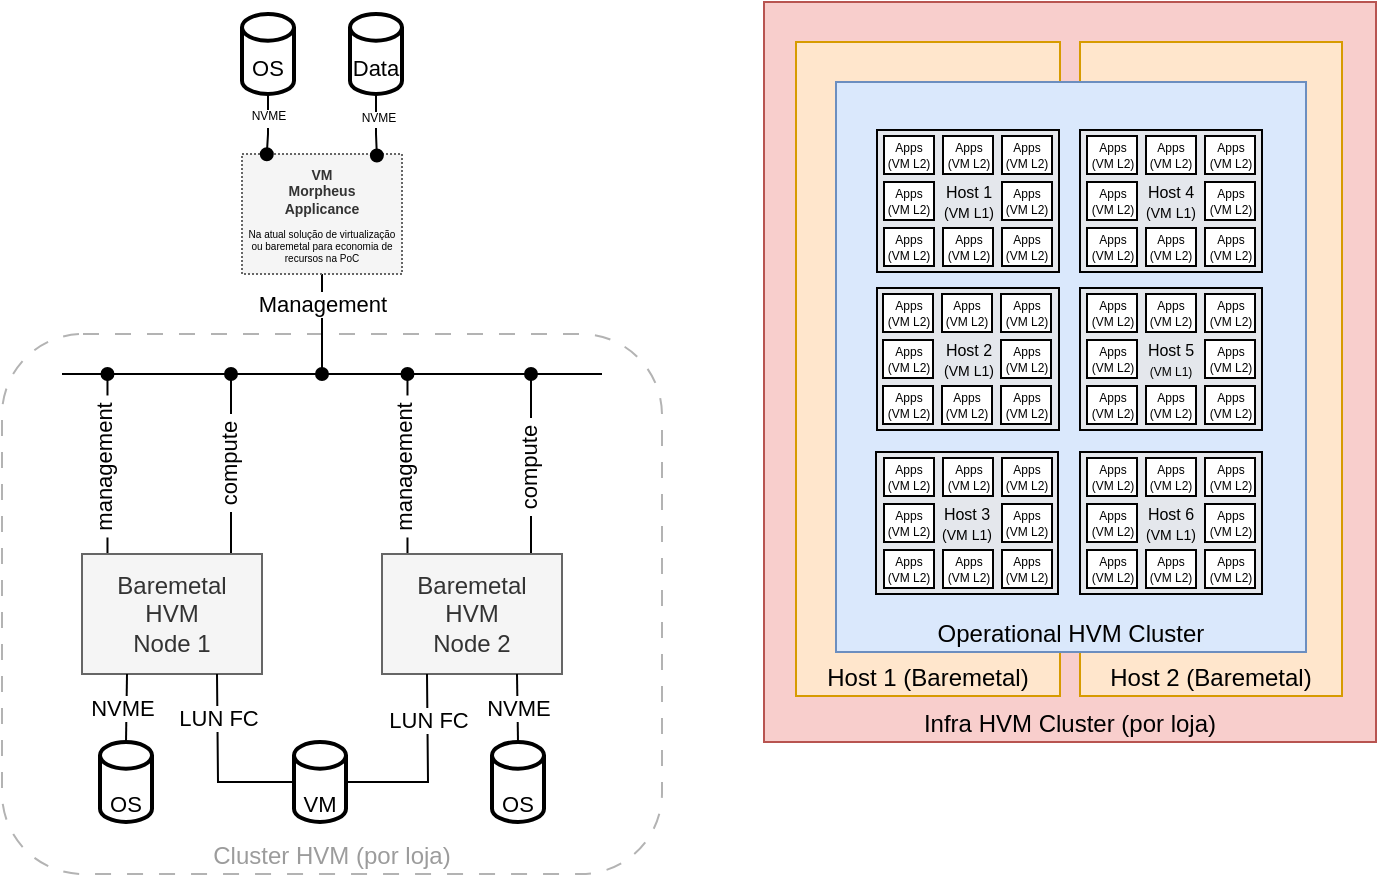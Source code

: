 <mxfile version="28.0.6">
  <diagram name="Página-1" id="3F7QEQXIzWGhVAraJ914">
    <mxGraphModel dx="1425" dy="580" grid="0" gridSize="10" guides="1" tooltips="1" connect="1" arrows="1" fold="1" page="1" pageScale="1" pageWidth="827" pageHeight="1169" math="0" shadow="0">
      <root>
        <mxCell id="0" />
        <mxCell id="1" parent="0" />
        <mxCell id="7OqAvTRWnbTa5GXEed1M-41" value="Infra HVM Cluster (por loja)" style="rounded=0;whiteSpace=wrap;html=1;labelBorderColor=none;labelBackgroundColor=none;verticalAlign=bottom;fillColor=#f8cecc;strokeColor=#b85450;" vertex="1" parent="1">
          <mxGeometry x="431" y="32" width="306" height="370" as="geometry" />
        </mxCell>
        <mxCell id="7OqAvTRWnbTa5GXEed1M-15" value="Host 1 (Baremetal)" style="rounded=0;whiteSpace=wrap;html=1;verticalAlign=bottom;fillColor=#ffe6cc;strokeColor=#d79b00;" vertex="1" parent="1">
          <mxGeometry x="447" y="52" width="132" height="327" as="geometry" />
        </mxCell>
        <mxCell id="7OqAvTRWnbTa5GXEed1M-40" value="Host 2 (Baremetal)" style="rounded=0;whiteSpace=wrap;html=1;verticalAlign=bottom;fillColor=#ffe6cc;strokeColor=#d79b00;" vertex="1" parent="1">
          <mxGeometry x="589" y="52" width="131" height="327" as="geometry" />
        </mxCell>
        <mxCell id="7OqAvTRWnbTa5GXEed1M-26" value="&lt;span style=&quot;background-color: light-dark(rgb(218, 232, 251), rgb(237, 237, 237));&quot;&gt;Operational HVM Cluster&lt;/span&gt;" style="rounded=0;whiteSpace=wrap;html=1;labelBorderColor=none;labelBackgroundColor=none;verticalAlign=bottom;fillColor=#dae8fc;strokeColor=#6c8ebf;" vertex="1" parent="1">
          <mxGeometry x="467" y="72" width="235" height="285" as="geometry" />
        </mxCell>
        <mxCell id="2d2OQ-Xcoo-JY3IukJex-56" value="Cluster HVM (por loja)" style="rounded=1;whiteSpace=wrap;html=1;dashed=1;dashPattern=8 8;strokeColor=#B3B3B3;verticalAlign=bottom;fontColor=light-dark(#9c9c9c, #ededed);" parent="1" vertex="1">
          <mxGeometry x="50" y="198" width="330" height="270" as="geometry" />
        </mxCell>
        <mxCell id="2d2OQ-Xcoo-JY3IukJex-14" style="edgeStyle=orthogonalEdgeStyle;rounded=0;orthogonalLoop=1;jettySize=auto;html=1;endArrow=oval;endFill=1;" parent="1" source="2d2OQ-Xcoo-JY3IukJex-1" edge="1">
          <mxGeometry relative="1" as="geometry">
            <mxPoint x="210" y="218" as="targetPoint" />
          </mxGeometry>
        </mxCell>
        <mxCell id="2d2OQ-Xcoo-JY3IukJex-15" value="Management" style="edgeLabel;html=1;align=center;verticalAlign=middle;resizable=0;points=[];fontSize=11;" parent="2d2OQ-Xcoo-JY3IukJex-14" vertex="1" connectable="0">
          <mxGeometry x="-0.145" relative="1" as="geometry">
            <mxPoint y="-7" as="offset" />
          </mxGeometry>
        </mxCell>
        <mxCell id="2d2OQ-Xcoo-JY3IukJex-1" value="&lt;div&gt;&lt;b&gt;&lt;font style=&quot;font-size: 7px;&quot;&gt;VM&lt;/font&gt;&lt;/b&gt;&lt;/div&gt;&lt;b&gt;&lt;font style=&quot;font-size: 7px;&quot;&gt;Morpheus&lt;/font&gt;&lt;/b&gt;&lt;div&gt;&lt;b&gt;&lt;font style=&quot;font-size: 7px;&quot;&gt;Applicance&lt;/font&gt;&lt;/b&gt;&lt;/div&gt;" style="rounded=0;whiteSpace=wrap;html=1;dashed=1;dashPattern=1 1;fontSize=6;verticalAlign=top;fillColor=#f5f5f5;fontColor=#333333;strokeColor=#666666;" parent="1" vertex="1">
          <mxGeometry x="170" y="108" width="80" height="60" as="geometry" />
        </mxCell>
        <mxCell id="2d2OQ-Xcoo-JY3IukJex-22" style="edgeStyle=orthogonalEdgeStyle;rounded=0;orthogonalLoop=1;jettySize=auto;html=1;endArrow=oval;endFill=1;startSize=5;align=center;fontSize=7;" parent="1" edge="1">
          <mxGeometry relative="1" as="geometry">
            <mxPoint x="102.74" y="218" as="targetPoint" />
            <mxPoint x="102.74" y="308" as="sourcePoint" />
          </mxGeometry>
        </mxCell>
        <mxCell id="2d2OQ-Xcoo-JY3IukJex-29" value="&amp;nbsp;management&amp;nbsp;" style="edgeLabel;html=1;align=center;verticalAlign=middle;resizable=0;points=[];horizontal=0;" parent="2d2OQ-Xcoo-JY3IukJex-22" vertex="1" connectable="0">
          <mxGeometry x="0.093" relative="1" as="geometry">
            <mxPoint x="-2" y="6" as="offset" />
          </mxGeometry>
        </mxCell>
        <mxCell id="2d2OQ-Xcoo-JY3IukJex-24" style="edgeStyle=orthogonalEdgeStyle;rounded=0;orthogonalLoop=1;jettySize=auto;html=1;endArrow=oval;endFill=1;" parent="1" edge="1">
          <mxGeometry relative="1" as="geometry">
            <mxPoint x="164.5" y="218" as="targetPoint" />
            <mxPoint x="164.5" y="308" as="sourcePoint" />
          </mxGeometry>
        </mxCell>
        <mxCell id="2d2OQ-Xcoo-JY3IukJex-30" value="&amp;nbsp;compute&amp;nbsp;" style="edgeLabel;html=1;align=center;verticalAlign=middle;resizable=0;points=[];horizontal=0;" parent="2d2OQ-Xcoo-JY3IukJex-24" vertex="1" connectable="0">
          <mxGeometry x="0.081" y="1" relative="1" as="geometry">
            <mxPoint y="4" as="offset" />
          </mxGeometry>
        </mxCell>
        <mxCell id="2d2OQ-Xcoo-JY3IukJex-2" value="&lt;div&gt;Baremetal&lt;/div&gt;HVM&lt;div&gt;Node 1&lt;/div&gt;" style="rounded=0;whiteSpace=wrap;html=1;fillColor=#f5f5f5;fontColor=#333333;strokeColor=#666666;" parent="1" vertex="1">
          <mxGeometry x="90" y="308" width="90" height="60" as="geometry" />
        </mxCell>
        <mxCell id="2d2OQ-Xcoo-JY3IukJex-6" value="" style="endArrow=none;startArrow=none;html=1;rounded=0;endFill=0;startFill=0;" parent="1" edge="1">
          <mxGeometry width="50" height="50" relative="1" as="geometry">
            <mxPoint x="80" y="218" as="sourcePoint" />
            <mxPoint x="350" y="218" as="targetPoint" />
          </mxGeometry>
        </mxCell>
        <mxCell id="2d2OQ-Xcoo-JY3IukJex-17" value="&lt;div&gt;&lt;br&gt;&lt;/div&gt;OS" style="strokeWidth=2;html=1;shape=mxgraph.flowchart.database;whiteSpace=wrap;fontSize=11;verticalAlign=bottom;" parent="1" vertex="1">
          <mxGeometry x="99" y="402" width="26" height="40" as="geometry" />
        </mxCell>
        <mxCell id="2d2OQ-Xcoo-JY3IukJex-19" value="VM" style="strokeWidth=2;html=1;shape=mxgraph.flowchart.database;whiteSpace=wrap;fontSize=11;verticalAlign=bottom;" parent="1" vertex="1">
          <mxGeometry x="196" y="402" width="26" height="40" as="geometry" />
        </mxCell>
        <mxCell id="2d2OQ-Xcoo-JY3IukJex-40" value="&lt;div&gt;&lt;br&gt;&lt;/div&gt;OS" style="strokeWidth=2;html=1;shape=mxgraph.flowchart.database;whiteSpace=wrap;fontSize=11;" parent="1" vertex="1">
          <mxGeometry x="170" y="38" width="26" height="40" as="geometry" />
        </mxCell>
        <mxCell id="2d2OQ-Xcoo-JY3IukJex-43" style="edgeStyle=orthogonalEdgeStyle;rounded=0;orthogonalLoop=1;jettySize=auto;html=1;endArrow=oval;endFill=1;startSize=5;align=center;fontSize=7;" parent="1" edge="1">
          <mxGeometry relative="1" as="geometry">
            <mxPoint x="252.74" y="218" as="targetPoint" />
            <mxPoint x="252.74" y="308" as="sourcePoint" />
          </mxGeometry>
        </mxCell>
        <mxCell id="2d2OQ-Xcoo-JY3IukJex-44" value="&amp;nbsp;management&amp;nbsp;" style="edgeLabel;html=1;align=center;verticalAlign=middle;resizable=0;points=[];horizontal=0;" parent="2d2OQ-Xcoo-JY3IukJex-43" vertex="1" connectable="0">
          <mxGeometry x="0.093" relative="1" as="geometry">
            <mxPoint x="-2" y="6" as="offset" />
          </mxGeometry>
        </mxCell>
        <mxCell id="2d2OQ-Xcoo-JY3IukJex-47" style="edgeStyle=orthogonalEdgeStyle;rounded=0;orthogonalLoop=1;jettySize=auto;html=1;endArrow=oval;endFill=1;" parent="1" edge="1">
          <mxGeometry relative="1" as="geometry">
            <mxPoint x="314.5" y="218" as="targetPoint" />
            <mxPoint x="314.5" y="308" as="sourcePoint" />
          </mxGeometry>
        </mxCell>
        <mxCell id="2d2OQ-Xcoo-JY3IukJex-48" value="&amp;nbsp;compute&amp;nbsp;" style="edgeLabel;html=1;align=center;verticalAlign=middle;resizable=0;points=[];horizontal=0;" parent="2d2OQ-Xcoo-JY3IukJex-47" vertex="1" connectable="0">
          <mxGeometry x="0.081" y="1" relative="1" as="geometry">
            <mxPoint y="6" as="offset" />
          </mxGeometry>
        </mxCell>
        <mxCell id="2d2OQ-Xcoo-JY3IukJex-49" value="&lt;div&gt;Baremetal&lt;/div&gt;HVM&lt;div&gt;Node 2&lt;/div&gt;" style="rounded=0;whiteSpace=wrap;html=1;fillColor=#f5f5f5;fontColor=#333333;strokeColor=#666666;" parent="1" vertex="1">
          <mxGeometry x="240" y="308" width="90" height="60" as="geometry" />
        </mxCell>
        <mxCell id="2d2OQ-Xcoo-JY3IukJex-50" value="&lt;div&gt;&lt;br&gt;&lt;/div&gt;OS" style="strokeWidth=2;html=1;shape=mxgraph.flowchart.database;whiteSpace=wrap;fontSize=11;verticalAlign=bottom;" parent="1" vertex="1">
          <mxGeometry x="295" y="402" width="26" height="40" as="geometry" />
        </mxCell>
        <mxCell id="2d2OQ-Xcoo-JY3IukJex-57" value="Na atual solução de virtualização ou baremetal para economia de recursos na PoC" style="text;html=1;align=center;verticalAlign=middle;whiteSpace=wrap;rounded=0;fontSize=5;" parent="1" vertex="1">
          <mxGeometry x="170" y="138" width="80" height="30" as="geometry" />
        </mxCell>
        <mxCell id="2d2OQ-Xcoo-JY3IukJex-59" value="&lt;div&gt;&lt;br&gt;&lt;/div&gt;Data" style="strokeWidth=2;html=1;shape=mxgraph.flowchart.database;whiteSpace=wrap;fontSize=11;verticalAlign=middle;" parent="1" vertex="1">
          <mxGeometry x="224" y="38" width="26" height="40" as="geometry" />
        </mxCell>
        <mxCell id="2d2OQ-Xcoo-JY3IukJex-60" style="edgeStyle=orthogonalEdgeStyle;rounded=0;orthogonalLoop=1;jettySize=auto;html=1;entryX=0.155;entryY=0.002;entryDx=0;entryDy=0;entryPerimeter=0;endArrow=oval;endFill=1;" parent="1" source="2d2OQ-Xcoo-JY3IukJex-40" target="2d2OQ-Xcoo-JY3IukJex-1" edge="1">
          <mxGeometry relative="1" as="geometry" />
        </mxCell>
        <mxCell id="2d2OQ-Xcoo-JY3IukJex-62" value="FC" style="edgeLabel;html=1;align=center;verticalAlign=middle;resizable=0;points=[];fontSize=6;" parent="2d2OQ-Xcoo-JY3IukJex-60" vertex="1" connectable="0">
          <mxGeometry x="-0.153" relative="1" as="geometry">
            <mxPoint as="offset" />
          </mxGeometry>
        </mxCell>
        <mxCell id="7OqAvTRWnbTa5GXEed1M-33" value="NVME" style="edgeLabel;html=1;align=center;verticalAlign=middle;resizable=0;points=[];fontSize=6;" vertex="1" connectable="0" parent="2d2OQ-Xcoo-JY3IukJex-60">
          <mxGeometry x="-0.312" relative="1" as="geometry">
            <mxPoint as="offset" />
          </mxGeometry>
        </mxCell>
        <mxCell id="2d2OQ-Xcoo-JY3IukJex-61" style="edgeStyle=orthogonalEdgeStyle;rounded=0;orthogonalLoop=1;jettySize=auto;html=1;entryX=0.843;entryY=0.012;entryDx=0;entryDy=0;entryPerimeter=0;endArrow=oval;endFill=1;" parent="1" source="2d2OQ-Xcoo-JY3IukJex-59" target="2d2OQ-Xcoo-JY3IukJex-1" edge="1">
          <mxGeometry relative="1" as="geometry" />
        </mxCell>
        <mxCell id="2d2OQ-Xcoo-JY3IukJex-63" value="FC" style="edgeLabel;html=1;align=center;verticalAlign=middle;resizable=0;points=[];fontSize=6;" parent="2d2OQ-Xcoo-JY3IukJex-61" vertex="1" connectable="0">
          <mxGeometry x="-0.152" relative="1" as="geometry">
            <mxPoint as="offset" />
          </mxGeometry>
        </mxCell>
        <mxCell id="7OqAvTRWnbTa5GXEed1M-34" value="NVME" style="edgeLabel;html=1;align=center;verticalAlign=middle;resizable=0;points=[];fontSize=6;" vertex="1" connectable="0" parent="2d2OQ-Xcoo-JY3IukJex-61">
          <mxGeometry x="-0.228" y="1" relative="1" as="geometry">
            <mxPoint as="offset" />
          </mxGeometry>
        </mxCell>
        <mxCell id="7OqAvTRWnbTa5GXEed1M-5" value="" style="endArrow=none;html=1;rounded=0;entryX=0.75;entryY=1;entryDx=0;entryDy=0;exitX=0.5;exitY=0;exitDx=0;exitDy=0;exitPerimeter=0;" edge="1" parent="1" source="2d2OQ-Xcoo-JY3IukJex-50" target="2d2OQ-Xcoo-JY3IukJex-49">
          <mxGeometry width="50" height="50" relative="1" as="geometry">
            <mxPoint x="310" y="402" as="sourcePoint" />
            <mxPoint x="360" y="352" as="targetPoint" />
          </mxGeometry>
        </mxCell>
        <mxCell id="7OqAvTRWnbTa5GXEed1M-36" value="NVME" style="edgeLabel;html=1;align=center;verticalAlign=middle;resizable=0;points=[];" vertex="1" connectable="0" parent="7OqAvTRWnbTa5GXEed1M-5">
          <mxGeometry x="0.266" relative="1" as="geometry">
            <mxPoint y="4" as="offset" />
          </mxGeometry>
        </mxCell>
        <mxCell id="7OqAvTRWnbTa5GXEed1M-6" value="" style="endArrow=none;html=1;rounded=0;exitX=0.5;exitY=0;exitDx=0;exitDy=0;exitPerimeter=0;entryX=0.25;entryY=1;entryDx=0;entryDy=0;" edge="1" parent="1" source="2d2OQ-Xcoo-JY3IukJex-17" target="2d2OQ-Xcoo-JY3IukJex-2">
          <mxGeometry width="50" height="50" relative="1" as="geometry">
            <mxPoint x="67" y="394" as="sourcePoint" />
            <mxPoint x="117" y="344" as="targetPoint" />
          </mxGeometry>
        </mxCell>
        <mxCell id="7OqAvTRWnbTa5GXEed1M-35" value="NVME" style="edgeLabel;html=1;align=center;verticalAlign=middle;resizable=0;points=[];" vertex="1" connectable="0" parent="7OqAvTRWnbTa5GXEed1M-6">
          <mxGeometry x="0.378" relative="1" as="geometry">
            <mxPoint x="-3" y="6" as="offset" />
          </mxGeometry>
        </mxCell>
        <mxCell id="7OqAvTRWnbTa5GXEed1M-8" value="" style="endArrow=none;html=1;rounded=0;entryX=0.75;entryY=1;entryDx=0;entryDy=0;exitX=0;exitY=0.5;exitDx=0;exitDy=0;exitPerimeter=0;" edge="1" parent="1" source="2d2OQ-Xcoo-JY3IukJex-19" target="2d2OQ-Xcoo-JY3IukJex-2">
          <mxGeometry width="50" height="50" relative="1" as="geometry">
            <mxPoint x="154" y="422" as="sourcePoint" />
            <mxPoint x="204" y="372" as="targetPoint" />
            <Array as="points">
              <mxPoint x="158" y="422" />
            </Array>
          </mxGeometry>
        </mxCell>
        <mxCell id="7OqAvTRWnbTa5GXEed1M-37" value="LUN FC" style="edgeLabel;html=1;align=center;verticalAlign=middle;resizable=0;points=[];" vertex="1" connectable="0" parent="7OqAvTRWnbTa5GXEed1M-8">
          <mxGeometry x="0.522" relative="1" as="geometry">
            <mxPoint as="offset" />
          </mxGeometry>
        </mxCell>
        <mxCell id="7OqAvTRWnbTa5GXEed1M-9" value="" style="endArrow=none;html=1;rounded=0;exitX=1;exitY=0.5;exitDx=0;exitDy=0;exitPerimeter=0;entryX=0.25;entryY=1;entryDx=0;entryDy=0;" edge="1" parent="1" source="2d2OQ-Xcoo-JY3IukJex-19" target="2d2OQ-Xcoo-JY3IukJex-49">
          <mxGeometry width="50" height="50" relative="1" as="geometry">
            <mxPoint x="237" y="420" as="sourcePoint" />
            <mxPoint x="287" y="370" as="targetPoint" />
            <Array as="points">
              <mxPoint x="263" y="422" />
            </Array>
          </mxGeometry>
        </mxCell>
        <mxCell id="7OqAvTRWnbTa5GXEed1M-38" value="LUN FC" style="edgeLabel;html=1;align=center;verticalAlign=middle;resizable=0;points=[];" vertex="1" connectable="0" parent="7OqAvTRWnbTa5GXEed1M-9">
          <mxGeometry x="0.366" relative="1" as="geometry">
            <mxPoint y="-7" as="offset" />
          </mxGeometry>
        </mxCell>
        <mxCell id="7OqAvTRWnbTa5GXEed1M-18" value="Host 1&lt;div&gt;&lt;font style=&quot;font-size: 7px;&quot;&gt;(VM L1)&lt;/font&gt;&lt;/div&gt;" style="rounded=0;whiteSpace=wrap;html=1;fillColor=light-dark(#e4e7ec, #ededed);fontSize=8;" vertex="1" parent="1">
          <mxGeometry x="487.5" y="96" width="91" height="71" as="geometry" />
        </mxCell>
        <mxCell id="7OqAvTRWnbTa5GXEed1M-19" value="Host 2&lt;div&gt;&lt;font style=&quot;font-size: 7px;&quot;&gt;(VM L1)&lt;/font&gt;&lt;/div&gt;" style="rounded=0;whiteSpace=wrap;html=1;fillColor=light-dark(#e4e7ec, #ededed);fontSize=8;" vertex="1" parent="1">
          <mxGeometry x="487.5" y="175" width="91" height="71" as="geometry" />
        </mxCell>
        <mxCell id="7OqAvTRWnbTa5GXEed1M-20" value="Host 3&lt;div&gt;&lt;font style=&quot;font-size: 7px;&quot;&gt;(VM L1)&lt;/font&gt;&lt;/div&gt;" style="rounded=0;whiteSpace=wrap;html=1;fillColor=light-dark(#e4e7ec, #ededed);fontSize=8;" vertex="1" parent="1">
          <mxGeometry x="487" y="257" width="91" height="71" as="geometry" />
        </mxCell>
        <mxCell id="7OqAvTRWnbTa5GXEed1M-21" value="Host 4&lt;div&gt;&lt;font style=&quot;font-size: 7px;&quot;&gt;(VM L1)&lt;/font&gt;&lt;/div&gt;" style="rounded=0;whiteSpace=wrap;html=1;fillColor=light-dark(#e4e7ec, #ededed);fontSize=8;" vertex="1" parent="1">
          <mxGeometry x="589" y="96" width="91" height="71" as="geometry" />
        </mxCell>
        <mxCell id="7OqAvTRWnbTa5GXEed1M-22" value="Host 5&lt;div&gt;&lt;font style=&quot;font-size: 6px;&quot;&gt;(VM L1)&lt;/font&gt;&lt;/div&gt;" style="rounded=0;whiteSpace=wrap;html=1;fillColor=light-dark(#e4e7ec, #ededed);fontSize=8;" vertex="1" parent="1">
          <mxGeometry x="589" y="175" width="91" height="71" as="geometry" />
        </mxCell>
        <mxCell id="7OqAvTRWnbTa5GXEed1M-23" value="Host 6&lt;div&gt;&lt;font style=&quot;font-size: 7px;&quot;&gt;(VM L1)&lt;/font&gt;&lt;/div&gt;" style="rounded=0;whiteSpace=wrap;html=1;fillColor=light-dark(#e4e7ec, #ededed);fontSize=8;" vertex="1" parent="1">
          <mxGeometry x="589" y="257" width="91" height="71" as="geometry" />
        </mxCell>
        <mxCell id="7OqAvTRWnbTa5GXEed1M-51" value="Apps&lt;div&gt;(VM L2)&lt;/div&gt;" style="rounded=0;whiteSpace=wrap;html=1;fontSize=6;" vertex="1" parent="1">
          <mxGeometry x="491" y="99" width="25" height="19" as="geometry" />
        </mxCell>
        <mxCell id="7OqAvTRWnbTa5GXEed1M-53" value="Apps&lt;div&gt;(VM L2)&lt;/div&gt;" style="rounded=0;whiteSpace=wrap;html=1;fontSize=6;" vertex="1" parent="1">
          <mxGeometry x="520.5" y="99" width="25" height="19" as="geometry" />
        </mxCell>
        <mxCell id="7OqAvTRWnbTa5GXEed1M-54" value="Apps&lt;div&gt;(VM L2)&lt;/div&gt;" style="rounded=0;whiteSpace=wrap;html=1;fontSize=6;" vertex="1" parent="1">
          <mxGeometry x="550" y="99" width="25" height="19" as="geometry" />
        </mxCell>
        <mxCell id="7OqAvTRWnbTa5GXEed1M-55" value="Apps&lt;div&gt;(VM L2)&lt;/div&gt;" style="rounded=0;whiteSpace=wrap;html=1;fontSize=6;" vertex="1" parent="1">
          <mxGeometry x="491" y="145" width="25" height="19" as="geometry" />
        </mxCell>
        <mxCell id="7OqAvTRWnbTa5GXEed1M-56" value="Apps&lt;div&gt;(VM L2)&lt;/div&gt;" style="rounded=0;whiteSpace=wrap;html=1;fontSize=6;" vertex="1" parent="1">
          <mxGeometry x="520.5" y="145" width="25" height="19" as="geometry" />
        </mxCell>
        <mxCell id="7OqAvTRWnbTa5GXEed1M-57" value="Apps&lt;div&gt;(VM L2)&lt;/div&gt;" style="rounded=0;whiteSpace=wrap;html=1;fontSize=6;" vertex="1" parent="1">
          <mxGeometry x="550" y="145" width="25" height="19" as="geometry" />
        </mxCell>
        <mxCell id="7OqAvTRWnbTa5GXEed1M-58" value="Apps&lt;div&gt;(VM L2)&lt;/div&gt;" style="rounded=0;whiteSpace=wrap;html=1;fontSize=6;" vertex="1" parent="1">
          <mxGeometry x="491" y="122" width="25" height="19" as="geometry" />
        </mxCell>
        <mxCell id="7OqAvTRWnbTa5GXEed1M-59" value="Apps&lt;div&gt;(VM L2)&lt;/div&gt;" style="rounded=0;whiteSpace=wrap;html=1;fontSize=6;" vertex="1" parent="1">
          <mxGeometry x="550" y="122" width="25" height="19" as="geometry" />
        </mxCell>
        <mxCell id="7OqAvTRWnbTa5GXEed1M-60" value="Apps&lt;div&gt;(VM L2)&lt;/div&gt;" style="rounded=0;whiteSpace=wrap;html=1;fontSize=6;" vertex="1" parent="1">
          <mxGeometry x="490.5" y="178" width="25" height="19" as="geometry" />
        </mxCell>
        <mxCell id="7OqAvTRWnbTa5GXEed1M-61" value="Apps&lt;div&gt;(VM L2)&lt;/div&gt;" style="rounded=0;whiteSpace=wrap;html=1;fontSize=6;" vertex="1" parent="1">
          <mxGeometry x="520" y="178" width="25" height="19" as="geometry" />
        </mxCell>
        <mxCell id="7OqAvTRWnbTa5GXEed1M-62" value="Apps&lt;div&gt;(VM L2)&lt;/div&gt;" style="rounded=0;whiteSpace=wrap;html=1;fontSize=6;" vertex="1" parent="1">
          <mxGeometry x="549.5" y="178" width="25" height="19" as="geometry" />
        </mxCell>
        <mxCell id="7OqAvTRWnbTa5GXEed1M-63" value="Apps&lt;div&gt;(VM L2)&lt;/div&gt;" style="rounded=0;whiteSpace=wrap;html=1;fontSize=6;" vertex="1" parent="1">
          <mxGeometry x="490.5" y="224" width="25" height="19" as="geometry" />
        </mxCell>
        <mxCell id="7OqAvTRWnbTa5GXEed1M-64" value="Apps&lt;div&gt;(VM L2)&lt;/div&gt;" style="rounded=0;whiteSpace=wrap;html=1;fontSize=6;" vertex="1" parent="1">
          <mxGeometry x="520" y="224" width="25" height="19" as="geometry" />
        </mxCell>
        <mxCell id="7OqAvTRWnbTa5GXEed1M-65" value="Apps&lt;div&gt;(VM L2)&lt;/div&gt;" style="rounded=0;whiteSpace=wrap;html=1;fontSize=6;" vertex="1" parent="1">
          <mxGeometry x="549.5" y="224" width="25" height="19" as="geometry" />
        </mxCell>
        <mxCell id="7OqAvTRWnbTa5GXEed1M-66" value="Apps&lt;div&gt;(VM L2)&lt;/div&gt;" style="rounded=0;whiteSpace=wrap;html=1;fontSize=6;" vertex="1" parent="1">
          <mxGeometry x="490.5" y="201" width="25" height="19" as="geometry" />
        </mxCell>
        <mxCell id="7OqAvTRWnbTa5GXEed1M-67" value="Apps&lt;div&gt;(VM L2)&lt;/div&gt;" style="rounded=0;whiteSpace=wrap;html=1;fontSize=6;" vertex="1" parent="1">
          <mxGeometry x="549.5" y="201" width="25" height="19" as="geometry" />
        </mxCell>
        <mxCell id="7OqAvTRWnbTa5GXEed1M-68" value="Apps&lt;div&gt;(VM L2)&lt;/div&gt;" style="rounded=0;whiteSpace=wrap;html=1;fontSize=6;" vertex="1" parent="1">
          <mxGeometry x="491" y="260" width="25" height="19" as="geometry" />
        </mxCell>
        <mxCell id="7OqAvTRWnbTa5GXEed1M-69" value="Apps&lt;div&gt;(VM L2)&lt;/div&gt;" style="rounded=0;whiteSpace=wrap;html=1;fontSize=6;" vertex="1" parent="1">
          <mxGeometry x="520.5" y="260" width="25" height="19" as="geometry" />
        </mxCell>
        <mxCell id="7OqAvTRWnbTa5GXEed1M-70" value="Apps&lt;div&gt;(VM L2)&lt;/div&gt;" style="rounded=0;whiteSpace=wrap;html=1;fontSize=6;" vertex="1" parent="1">
          <mxGeometry x="550" y="260" width="25" height="19" as="geometry" />
        </mxCell>
        <mxCell id="7OqAvTRWnbTa5GXEed1M-71" value="Apps&lt;div&gt;(VM L2)&lt;/div&gt;" style="rounded=0;whiteSpace=wrap;html=1;fontSize=6;" vertex="1" parent="1">
          <mxGeometry x="491" y="306" width="25" height="19" as="geometry" />
        </mxCell>
        <mxCell id="7OqAvTRWnbTa5GXEed1M-72" value="Apps&lt;div&gt;(VM L2)&lt;/div&gt;" style="rounded=0;whiteSpace=wrap;html=1;fontSize=6;" vertex="1" parent="1">
          <mxGeometry x="520.5" y="306" width="25" height="19" as="geometry" />
        </mxCell>
        <mxCell id="7OqAvTRWnbTa5GXEed1M-73" value="Apps&lt;div&gt;(VM L2)&lt;/div&gt;" style="rounded=0;whiteSpace=wrap;html=1;fontSize=6;" vertex="1" parent="1">
          <mxGeometry x="550" y="306" width="25" height="19" as="geometry" />
        </mxCell>
        <mxCell id="7OqAvTRWnbTa5GXEed1M-74" value="Apps&lt;div&gt;(VM L2)&lt;/div&gt;" style="rounded=0;whiteSpace=wrap;html=1;fontSize=6;" vertex="1" parent="1">
          <mxGeometry x="491" y="283" width="25" height="19" as="geometry" />
        </mxCell>
        <mxCell id="7OqAvTRWnbTa5GXEed1M-75" value="Apps&lt;div&gt;(VM L2)&lt;/div&gt;" style="rounded=0;whiteSpace=wrap;html=1;fontSize=6;" vertex="1" parent="1">
          <mxGeometry x="550" y="283" width="25" height="19" as="geometry" />
        </mxCell>
        <mxCell id="7OqAvTRWnbTa5GXEed1M-76" value="Apps&lt;div&gt;(VM L2)&lt;/div&gt;" style="rounded=0;whiteSpace=wrap;html=1;fontSize=6;" vertex="1" parent="1">
          <mxGeometry x="592.5" y="99" width="25" height="19" as="geometry" />
        </mxCell>
        <mxCell id="7OqAvTRWnbTa5GXEed1M-77" value="Apps&lt;div&gt;(VM L2)&lt;/div&gt;" style="rounded=0;whiteSpace=wrap;html=1;fontSize=6;" vertex="1" parent="1">
          <mxGeometry x="622" y="99" width="25" height="19" as="geometry" />
        </mxCell>
        <mxCell id="7OqAvTRWnbTa5GXEed1M-78" value="Apps&lt;div&gt;(VM L2)&lt;/div&gt;" style="rounded=0;whiteSpace=wrap;html=1;fontSize=6;" vertex="1" parent="1">
          <mxGeometry x="651.5" y="99" width="25" height="19" as="geometry" />
        </mxCell>
        <mxCell id="7OqAvTRWnbTa5GXEed1M-79" value="Apps&lt;div&gt;(VM L2)&lt;/div&gt;" style="rounded=0;whiteSpace=wrap;html=1;fontSize=6;" vertex="1" parent="1">
          <mxGeometry x="592.5" y="145" width="25" height="19" as="geometry" />
        </mxCell>
        <mxCell id="7OqAvTRWnbTa5GXEed1M-80" value="Apps&lt;div&gt;(VM L2)&lt;/div&gt;" style="rounded=0;whiteSpace=wrap;html=1;fontSize=6;" vertex="1" parent="1">
          <mxGeometry x="622" y="145" width="25" height="19" as="geometry" />
        </mxCell>
        <mxCell id="7OqAvTRWnbTa5GXEed1M-81" value="Apps&lt;div&gt;(VM L2)&lt;/div&gt;" style="rounded=0;whiteSpace=wrap;html=1;fontSize=6;" vertex="1" parent="1">
          <mxGeometry x="651.5" y="145" width="25" height="19" as="geometry" />
        </mxCell>
        <mxCell id="7OqAvTRWnbTa5GXEed1M-82" value="Apps&lt;div&gt;(VM L2)&lt;/div&gt;" style="rounded=0;whiteSpace=wrap;html=1;fontSize=6;" vertex="1" parent="1">
          <mxGeometry x="592.5" y="122" width="25" height="19" as="geometry" />
        </mxCell>
        <mxCell id="7OqAvTRWnbTa5GXEed1M-83" value="Apps&lt;div&gt;(VM L2)&lt;/div&gt;" style="rounded=0;whiteSpace=wrap;html=1;fontSize=6;" vertex="1" parent="1">
          <mxGeometry x="651.5" y="122" width="25" height="19" as="geometry" />
        </mxCell>
        <mxCell id="7OqAvTRWnbTa5GXEed1M-84" value="Apps&lt;div&gt;(VM L2)&lt;/div&gt;" style="rounded=0;whiteSpace=wrap;html=1;fontSize=6;" vertex="1" parent="1">
          <mxGeometry x="592.5" y="178" width="25" height="19" as="geometry" />
        </mxCell>
        <mxCell id="7OqAvTRWnbTa5GXEed1M-85" value="Apps&lt;div&gt;(VM L2)&lt;/div&gt;" style="rounded=0;whiteSpace=wrap;html=1;fontSize=6;" vertex="1" parent="1">
          <mxGeometry x="622" y="178" width="25" height="19" as="geometry" />
        </mxCell>
        <mxCell id="7OqAvTRWnbTa5GXEed1M-86" value="Apps&lt;div&gt;(VM L2)&lt;/div&gt;" style="rounded=0;whiteSpace=wrap;html=1;fontSize=6;" vertex="1" parent="1">
          <mxGeometry x="651.5" y="178" width="25" height="19" as="geometry" />
        </mxCell>
        <mxCell id="7OqAvTRWnbTa5GXEed1M-87" value="Apps&lt;div&gt;(VM L2)&lt;/div&gt;" style="rounded=0;whiteSpace=wrap;html=1;fontSize=6;" vertex="1" parent="1">
          <mxGeometry x="592.5" y="224" width="25" height="19" as="geometry" />
        </mxCell>
        <mxCell id="7OqAvTRWnbTa5GXEed1M-88" value="Apps&lt;div&gt;(VM L2)&lt;/div&gt;" style="rounded=0;whiteSpace=wrap;html=1;fontSize=6;" vertex="1" parent="1">
          <mxGeometry x="622" y="224" width="25" height="19" as="geometry" />
        </mxCell>
        <mxCell id="7OqAvTRWnbTa5GXEed1M-89" value="Apps&lt;div&gt;(VM L2)&lt;/div&gt;" style="rounded=0;whiteSpace=wrap;html=1;fontSize=6;" vertex="1" parent="1">
          <mxGeometry x="651.5" y="224" width="25" height="19" as="geometry" />
        </mxCell>
        <mxCell id="7OqAvTRWnbTa5GXEed1M-90" value="Apps&lt;div&gt;(VM L2)&lt;/div&gt;" style="rounded=0;whiteSpace=wrap;html=1;fontSize=6;" vertex="1" parent="1">
          <mxGeometry x="592.5" y="201" width="25" height="19" as="geometry" />
        </mxCell>
        <mxCell id="7OqAvTRWnbTa5GXEed1M-91" value="Apps&lt;div&gt;(VM L2)&lt;/div&gt;" style="rounded=0;whiteSpace=wrap;html=1;fontSize=6;" vertex="1" parent="1">
          <mxGeometry x="651.5" y="201" width="25" height="19" as="geometry" />
        </mxCell>
        <mxCell id="7OqAvTRWnbTa5GXEed1M-92" value="Apps&lt;div&gt;(VM L2)&lt;/div&gt;" style="rounded=0;whiteSpace=wrap;html=1;fontSize=6;" vertex="1" parent="1">
          <mxGeometry x="592.5" y="260" width="25" height="19" as="geometry" />
        </mxCell>
        <mxCell id="7OqAvTRWnbTa5GXEed1M-93" value="Apps&lt;div&gt;(VM L2)&lt;/div&gt;" style="rounded=0;whiteSpace=wrap;html=1;fontSize=6;" vertex="1" parent="1">
          <mxGeometry x="622" y="260" width="25" height="19" as="geometry" />
        </mxCell>
        <mxCell id="7OqAvTRWnbTa5GXEed1M-94" value="Apps&lt;div&gt;(VM L2)&lt;/div&gt;" style="rounded=0;whiteSpace=wrap;html=1;fontSize=6;" vertex="1" parent="1">
          <mxGeometry x="651.5" y="260" width="25" height="19" as="geometry" />
        </mxCell>
        <mxCell id="7OqAvTRWnbTa5GXEed1M-95" value="Apps&lt;div&gt;(VM L2)&lt;/div&gt;" style="rounded=0;whiteSpace=wrap;html=1;fontSize=6;" vertex="1" parent="1">
          <mxGeometry x="592.5" y="306" width="25" height="19" as="geometry" />
        </mxCell>
        <mxCell id="7OqAvTRWnbTa5GXEed1M-96" value="Apps&lt;div&gt;(VM L2)&lt;/div&gt;" style="rounded=0;whiteSpace=wrap;html=1;fontSize=6;" vertex="1" parent="1">
          <mxGeometry x="622" y="306" width="25" height="19" as="geometry" />
        </mxCell>
        <mxCell id="7OqAvTRWnbTa5GXEed1M-97" value="Apps&lt;div&gt;(VM L2)&lt;/div&gt;" style="rounded=0;whiteSpace=wrap;html=1;fontSize=6;" vertex="1" parent="1">
          <mxGeometry x="651.5" y="306" width="25" height="19" as="geometry" />
        </mxCell>
        <mxCell id="7OqAvTRWnbTa5GXEed1M-98" value="Apps&lt;div&gt;(VM L2)&lt;/div&gt;" style="rounded=0;whiteSpace=wrap;html=1;fontSize=6;" vertex="1" parent="1">
          <mxGeometry x="592.5" y="283" width="25" height="19" as="geometry" />
        </mxCell>
        <mxCell id="7OqAvTRWnbTa5GXEed1M-99" value="Apps&lt;div&gt;(VM L2)&lt;/div&gt;" style="rounded=0;whiteSpace=wrap;html=1;fontSize=6;" vertex="1" parent="1">
          <mxGeometry x="651.5" y="283" width="25" height="19" as="geometry" />
        </mxCell>
      </root>
    </mxGraphModel>
  </diagram>
</mxfile>
